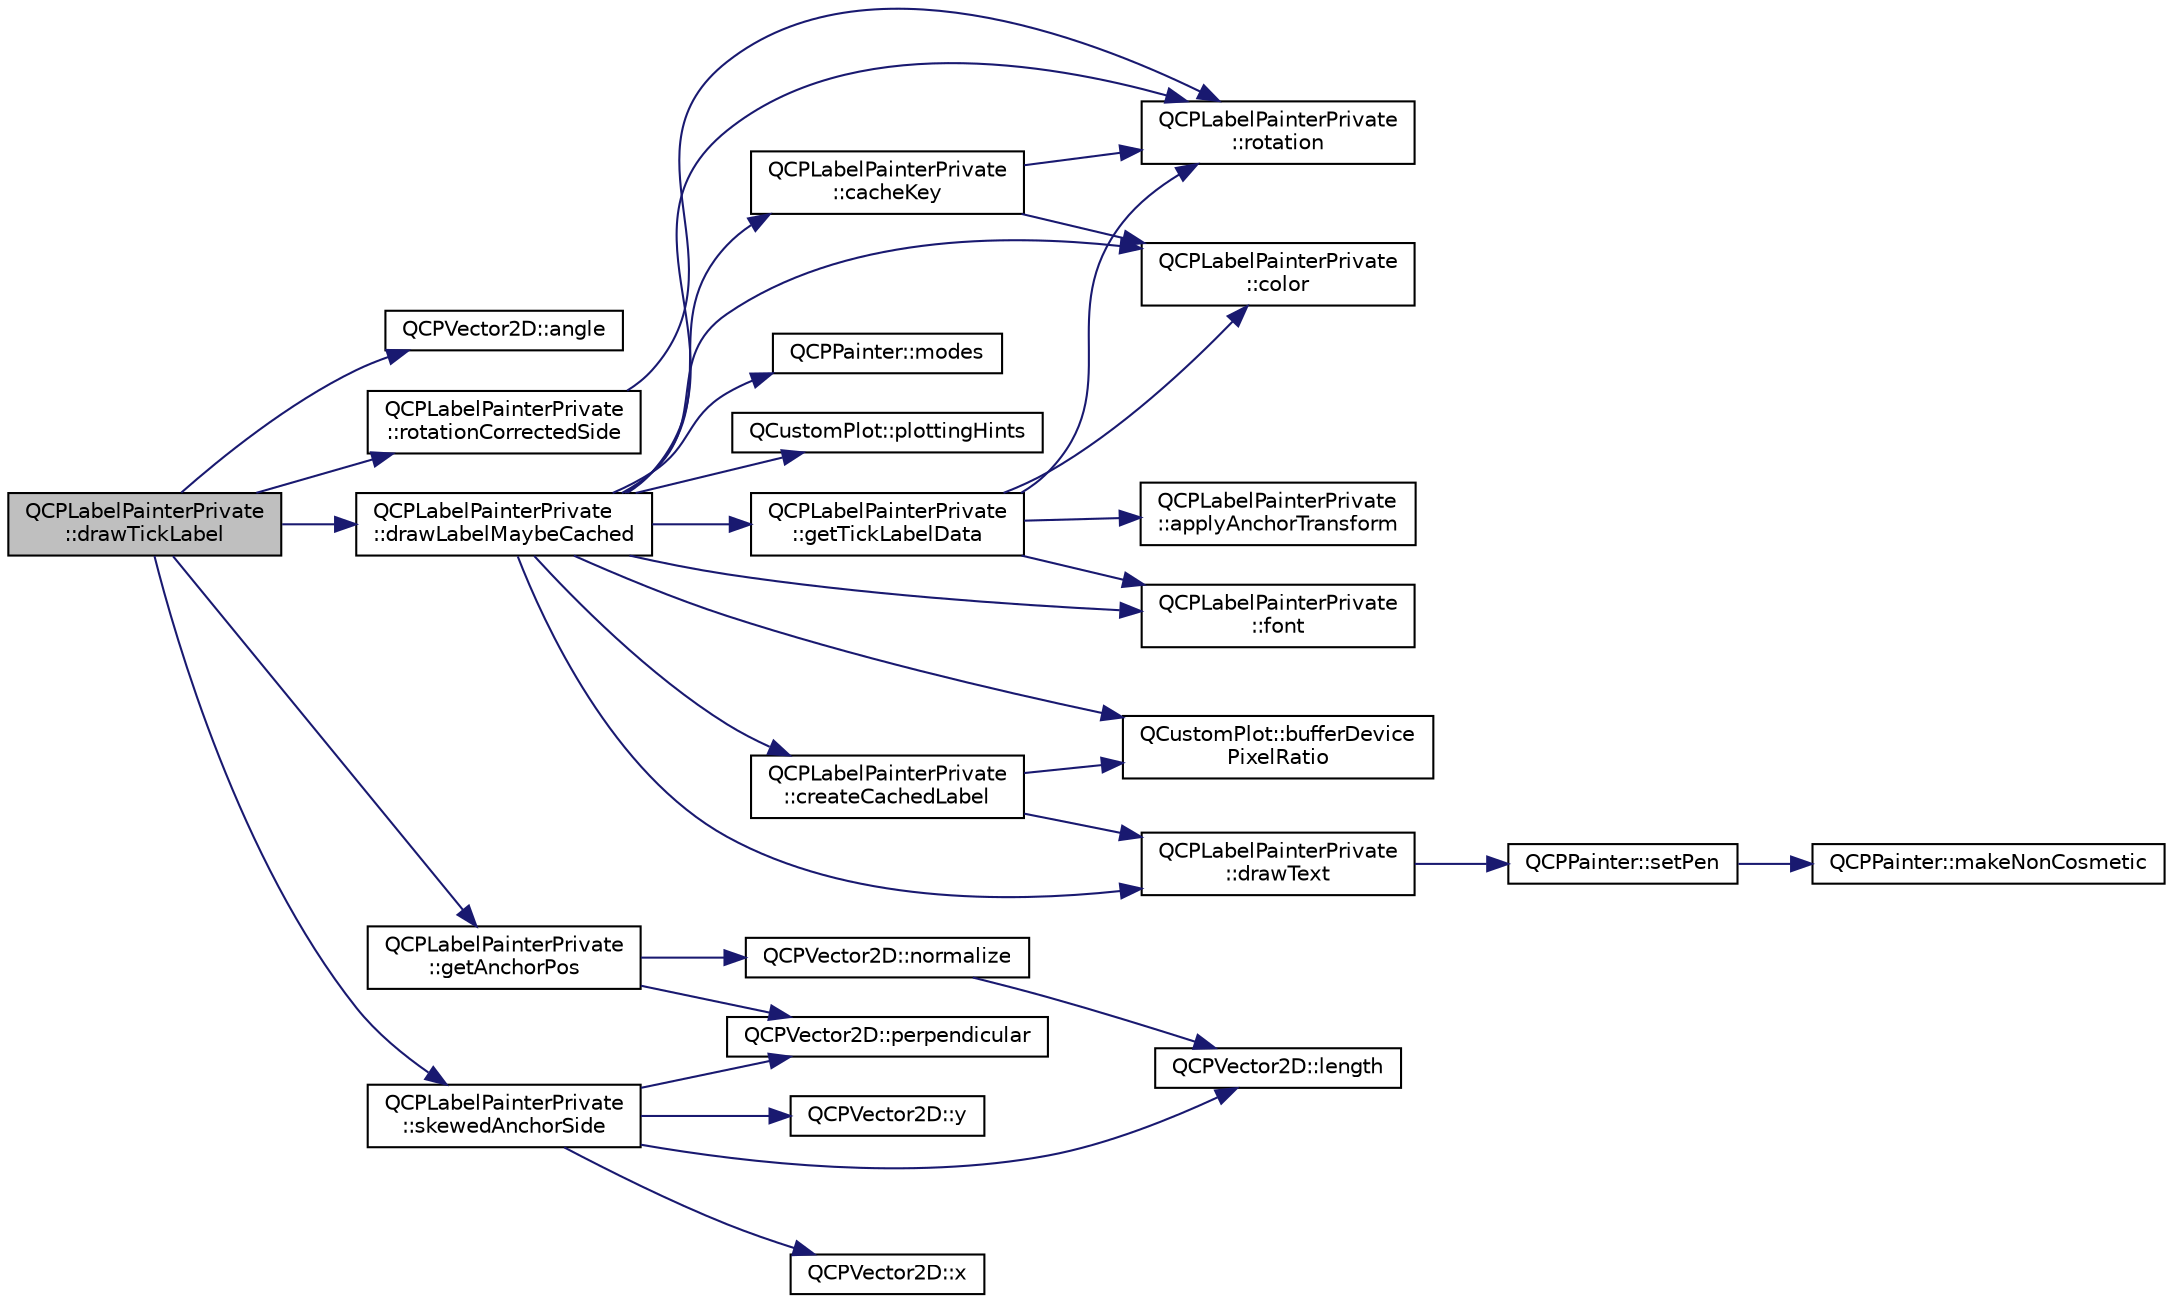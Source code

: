 digraph "QCPLabelPainterPrivate::drawTickLabel"
{
 // LATEX_PDF_SIZE
  edge [fontname="Helvetica",fontsize="10",labelfontname="Helvetica",labelfontsize="10"];
  node [fontname="Helvetica",fontsize="10",shape=record];
  rankdir="LR";
  Node1 [label="QCPLabelPainterPrivate\l::drawTickLabel",height=0.2,width=0.4,color="black", fillcolor="grey75", style="filled", fontcolor="black",tooltip=" "];
  Node1 -> Node2 [color="midnightblue",fontsize="10",style="solid",fontname="Helvetica"];
  Node2 [label="QCPVector2D::angle",height=0.2,width=0.4,color="black", fillcolor="white", style="filled",URL="$classQCPVector2D.html#a2d3ff018ba2aca0ac0d15db35d45a4de",tooltip=" "];
  Node1 -> Node3 [color="midnightblue",fontsize="10",style="solid",fontname="Helvetica"];
  Node3 [label="QCPLabelPainterPrivate\l::drawLabelMaybeCached",height=0.2,width=0.4,color="black", fillcolor="white", style="filled",URL="$classQCPLabelPainterPrivate.html#acbd502e7cdacd74df52a74533f854112",tooltip=" "];
  Node3 -> Node4 [color="midnightblue",fontsize="10",style="solid",fontname="Helvetica"];
  Node4 [label="QCustomPlot::bufferDevice\lPixelRatio",height=0.2,width=0.4,color="black", fillcolor="white", style="filled",URL="$classQCustomPlot.html#a53d35abe0f576f9838cde5d0bee47657",tooltip=" "];
  Node3 -> Node5 [color="midnightblue",fontsize="10",style="solid",fontname="Helvetica"];
  Node5 [label="QCPLabelPainterPrivate\l::cacheKey",height=0.2,width=0.4,color="black", fillcolor="white", style="filled",URL="$classQCPLabelPainterPrivate.html#afb364f2a2c031eba2a5d29d4f15e8ac0",tooltip=" "];
  Node5 -> Node6 [color="midnightblue",fontsize="10",style="solid",fontname="Helvetica"];
  Node6 [label="QCPLabelPainterPrivate\l::color",height=0.2,width=0.4,color="black", fillcolor="white", style="filled",URL="$classQCPLabelPainterPrivate.html#a2ec0bb5acdfbf0cc415a04b516596598",tooltip=" "];
  Node5 -> Node7 [color="midnightblue",fontsize="10",style="solid",fontname="Helvetica"];
  Node7 [label="QCPLabelPainterPrivate\l::rotation",height=0.2,width=0.4,color="black", fillcolor="white", style="filled",URL="$classQCPLabelPainterPrivate.html#a277c90ccb57b40e0e573126bd9169174",tooltip=" "];
  Node3 -> Node6 [color="midnightblue",fontsize="10",style="solid",fontname="Helvetica"];
  Node3 -> Node8 [color="midnightblue",fontsize="10",style="solid",fontname="Helvetica"];
  Node8 [label="QCPLabelPainterPrivate\l::createCachedLabel",height=0.2,width=0.4,color="black", fillcolor="white", style="filled",URL="$classQCPLabelPainterPrivate.html#a9e27774565f186f0c4abbbd3f2e6c766",tooltip=" "];
  Node8 -> Node4 [color="midnightblue",fontsize="10",style="solid",fontname="Helvetica"];
  Node8 -> Node9 [color="midnightblue",fontsize="10",style="solid",fontname="Helvetica"];
  Node9 [label="QCPLabelPainterPrivate\l::drawText",height=0.2,width=0.4,color="black", fillcolor="white", style="filled",URL="$classQCPLabelPainterPrivate.html#acaa4d01629c6939282993bf44eb0974d",tooltip=" "];
  Node9 -> Node10 [color="midnightblue",fontsize="10",style="solid",fontname="Helvetica"];
  Node10 [label="QCPPainter::setPen",height=0.2,width=0.4,color="black", fillcolor="white", style="filled",URL="$classQCPPainter.html#af9c7a4cd1791403901f8c5b82a150195",tooltip=" "];
  Node10 -> Node11 [color="midnightblue",fontsize="10",style="solid",fontname="Helvetica"];
  Node11 [label="QCPPainter::makeNonCosmetic",height=0.2,width=0.4,color="black", fillcolor="white", style="filled",URL="$classQCPPainter.html#a7e63fbcf47e35c6f2ecd11b8fef7c7d8",tooltip=" "];
  Node3 -> Node9 [color="midnightblue",fontsize="10",style="solid",fontname="Helvetica"];
  Node3 -> Node12 [color="midnightblue",fontsize="10",style="solid",fontname="Helvetica"];
  Node12 [label="QCPLabelPainterPrivate\l::font",height=0.2,width=0.4,color="black", fillcolor="white", style="filled",URL="$classQCPLabelPainterPrivate.html#aaf5c2671c285fa3f8c0491ea712fd98e",tooltip=" "];
  Node3 -> Node13 [color="midnightblue",fontsize="10",style="solid",fontname="Helvetica"];
  Node13 [label="QCPLabelPainterPrivate\l::getTickLabelData",height=0.2,width=0.4,color="black", fillcolor="white", style="filled",URL="$classQCPLabelPainterPrivate.html#ada8cc30c2d8858c2ba668c7cab325bf8",tooltip=" "];
  Node13 -> Node14 [color="midnightblue",fontsize="10",style="solid",fontname="Helvetica"];
  Node14 [label="QCPLabelPainterPrivate\l::applyAnchorTransform",height=0.2,width=0.4,color="black", fillcolor="white", style="filled",URL="$classQCPLabelPainterPrivate.html#ad4ef56482abdb53c80af35344556cb43",tooltip=" "];
  Node13 -> Node6 [color="midnightblue",fontsize="10",style="solid",fontname="Helvetica"];
  Node13 -> Node12 [color="midnightblue",fontsize="10",style="solid",fontname="Helvetica"];
  Node13 -> Node7 [color="midnightblue",fontsize="10",style="solid",fontname="Helvetica"];
  Node3 -> Node15 [color="midnightblue",fontsize="10",style="solid",fontname="Helvetica"];
  Node15 [label="QCPPainter::modes",height=0.2,width=0.4,color="black", fillcolor="white", style="filled",URL="$classQCPPainter.html#aef102658219b24165f7ee2aad1b9e48f",tooltip=" "];
  Node3 -> Node16 [color="midnightblue",fontsize="10",style="solid",fontname="Helvetica"];
  Node16 [label="QCustomPlot::plottingHints",height=0.2,width=0.4,color="black", fillcolor="white", style="filled",URL="$classQCustomPlot.html#ac724f4075822f74f7b676a790095b877",tooltip=" "];
  Node3 -> Node7 [color="midnightblue",fontsize="10",style="solid",fontname="Helvetica"];
  Node1 -> Node17 [color="midnightblue",fontsize="10",style="solid",fontname="Helvetica"];
  Node17 [label="QCPLabelPainterPrivate\l::getAnchorPos",height=0.2,width=0.4,color="black", fillcolor="white", style="filled",URL="$classQCPLabelPainterPrivate.html#afc4ff1eea0863847a5a92d6036d06b69",tooltip=" "];
  Node17 -> Node18 [color="midnightblue",fontsize="10",style="solid",fontname="Helvetica"];
  Node18 [label="QCPVector2D::normalize",height=0.2,width=0.4,color="black", fillcolor="white", style="filled",URL="$classQCPVector2D.html#ad83268be370685c2a0630acc0fb1a425",tooltip=" "];
  Node18 -> Node19 [color="midnightblue",fontsize="10",style="solid",fontname="Helvetica"];
  Node19 [label="QCPVector2D::length",height=0.2,width=0.4,color="black", fillcolor="white", style="filled",URL="$classQCPVector2D.html#a10adb5ab031fe94f0b64a3c5aefb552e",tooltip=" "];
  Node17 -> Node20 [color="midnightblue",fontsize="10",style="solid",fontname="Helvetica"];
  Node20 [label="QCPVector2D::perpendicular",height=0.2,width=0.4,color="black", fillcolor="white", style="filled",URL="$classQCPVector2D.html#a0e08d09f9027784237e302e32290b001",tooltip=" "];
  Node1 -> Node21 [color="midnightblue",fontsize="10",style="solid",fontname="Helvetica"];
  Node21 [label="QCPLabelPainterPrivate\l::rotationCorrectedSide",height=0.2,width=0.4,color="black", fillcolor="white", style="filled",URL="$classQCPLabelPainterPrivate.html#aa22c578f274da70fe39b5484545c2306",tooltip=" "];
  Node21 -> Node7 [color="midnightblue",fontsize="10",style="solid",fontname="Helvetica"];
  Node1 -> Node22 [color="midnightblue",fontsize="10",style="solid",fontname="Helvetica"];
  Node22 [label="QCPLabelPainterPrivate\l::skewedAnchorSide",height=0.2,width=0.4,color="black", fillcolor="white", style="filled",URL="$classQCPLabelPainterPrivate.html#a8dca51bada4aafc93d4d07a04fb878ed",tooltip=" "];
  Node22 -> Node19 [color="midnightblue",fontsize="10",style="solid",fontname="Helvetica"];
  Node22 -> Node20 [color="midnightblue",fontsize="10",style="solid",fontname="Helvetica"];
  Node22 -> Node23 [color="midnightblue",fontsize="10",style="solid",fontname="Helvetica"];
  Node23 [label="QCPVector2D::x",height=0.2,width=0.4,color="black", fillcolor="white", style="filled",URL="$classQCPVector2D.html#a4a099e1f9788d52cb46deb8139aa6195",tooltip=" "];
  Node22 -> Node24 [color="midnightblue",fontsize="10",style="solid",fontname="Helvetica"];
  Node24 [label="QCPVector2D::y",height=0.2,width=0.4,color="black", fillcolor="white", style="filled",URL="$classQCPVector2D.html#a6398fb643ba380d7961a4b208f4eecf1",tooltip=" "];
}
